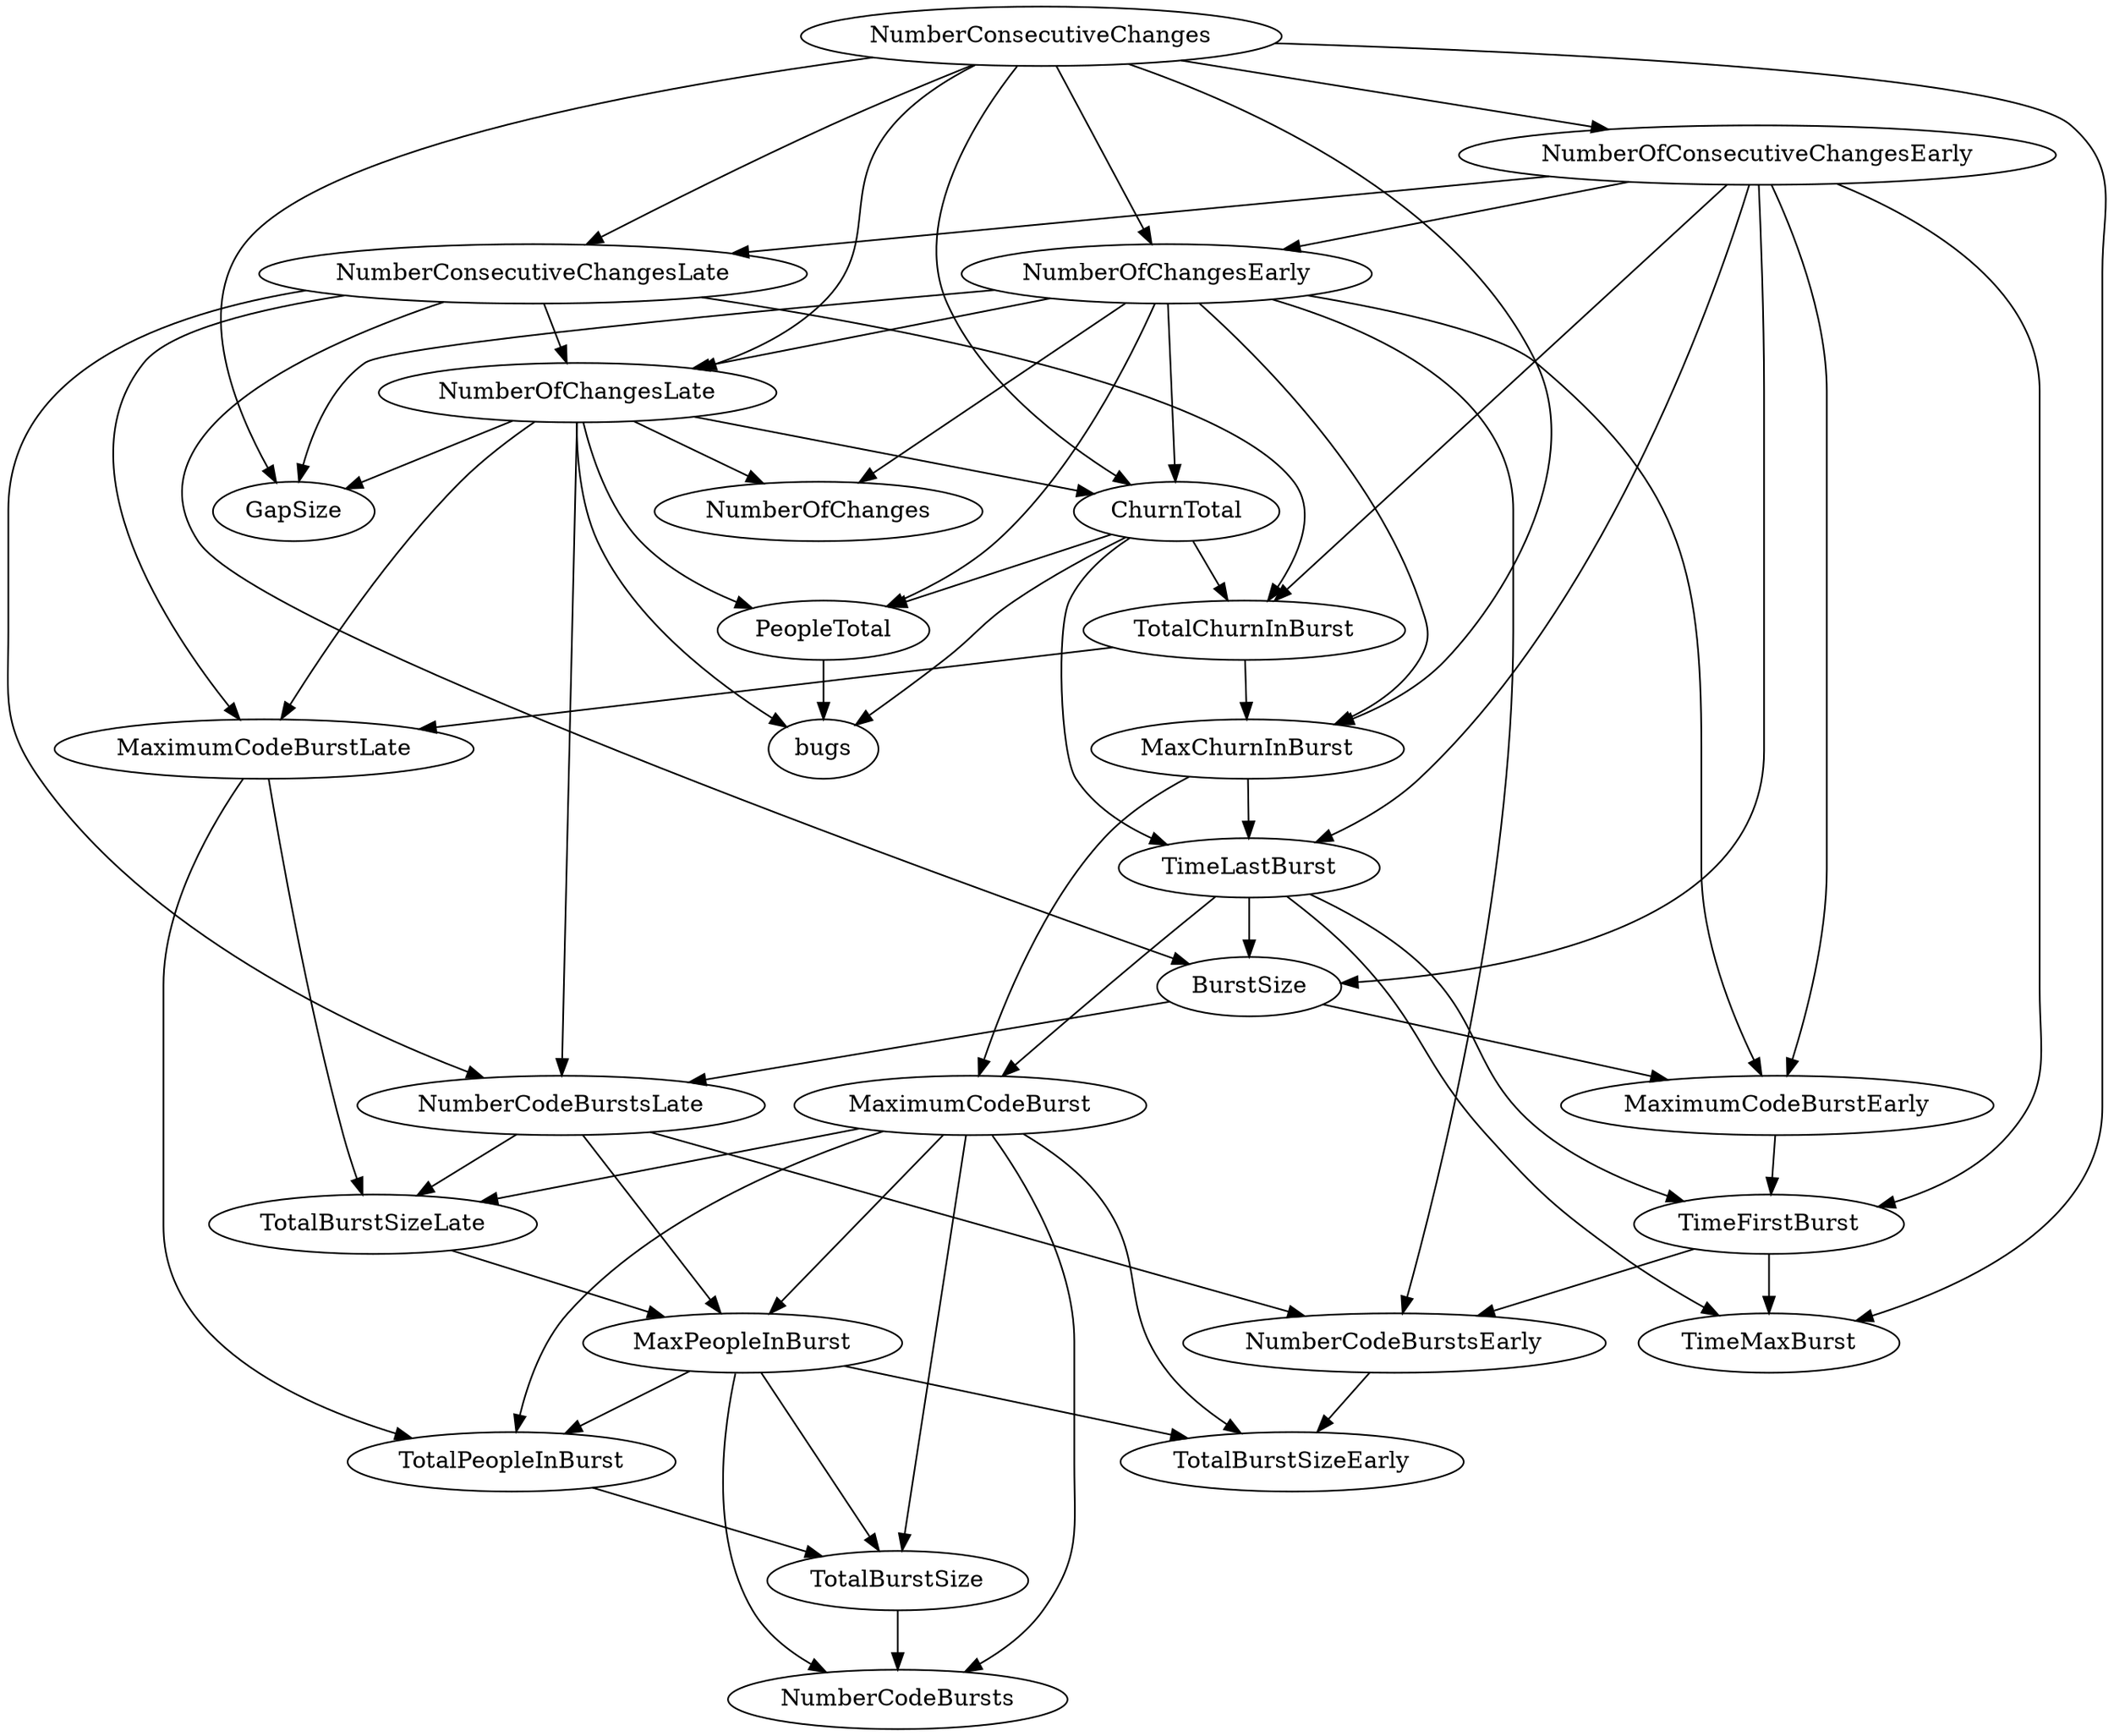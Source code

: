 digraph {
   TotalPeopleInBurst;
   MaximumCodeBurstLate;
   NumberOfChanges;
   MaxPeopleInBurst;
   TotalBurstSizeLate;
   NumberCodeBurstsLate;
   NumberOfChangesLate;
   NumberOfChangesEarly;
   MaxChurnInBurst;
   MaximumCodeBurstEarly;
   NumberCodeBurstsEarly;
   TimeFirstBurst;
   TotalChurnInBurst;
   ChurnTotal;
   MaximumCodeBurst;
   NumberOfConsecutiveChangesEarly;
   NumberConsecutiveChangesLate;
   TotalBurstSizeEarly;
   TotalBurstSize;
   TimeMaxBurst;
   NumberConsecutiveChanges;
   TimeLastBurst;
   NumberCodeBursts;
   PeopleTotal;
   bugs;
   GapSize;
   BurstSize;
   TotalPeopleInBurst -> TotalBurstSize;
   MaximumCodeBurstLate -> TotalPeopleInBurst;
   MaximumCodeBurstLate -> TotalBurstSizeLate;
   MaxPeopleInBurst -> TotalPeopleInBurst;
   MaxPeopleInBurst -> TotalBurstSizeEarly;
   MaxPeopleInBurst -> TotalBurstSize;
   MaxPeopleInBurst -> NumberCodeBursts;
   TotalBurstSizeLate -> MaxPeopleInBurst;
   NumberCodeBurstsLate -> MaxPeopleInBurst;
   NumberCodeBurstsLate -> TotalBurstSizeLate;
   NumberCodeBurstsLate -> NumberCodeBurstsEarly;
   NumberOfChangesLate -> MaximumCodeBurstLate;
   NumberOfChangesLate -> NumberOfChanges;
   NumberOfChangesLate -> NumberCodeBurstsLate;
   NumberOfChangesLate -> ChurnTotal;
   NumberOfChangesLate -> PeopleTotal;
   NumberOfChangesLate -> bugs;
   NumberOfChangesLate -> GapSize;
   NumberOfChangesEarly -> NumberOfChanges;
   NumberOfChangesEarly -> NumberOfChangesLate;
   NumberOfChangesEarly -> MaxChurnInBurst;
   NumberOfChangesEarly -> MaximumCodeBurstEarly;
   NumberOfChangesEarly -> NumberCodeBurstsEarly;
   NumberOfChangesEarly -> ChurnTotal;
   NumberOfChangesEarly -> PeopleTotal;
   NumberOfChangesEarly -> GapSize;
   MaxChurnInBurst -> MaximumCodeBurst;
   MaxChurnInBurst -> TimeLastBurst;
   MaximumCodeBurstEarly -> TimeFirstBurst;
   NumberCodeBurstsEarly -> TotalBurstSizeEarly;
   TimeFirstBurst -> NumberCodeBurstsEarly;
   TimeFirstBurst -> TimeMaxBurst;
   TotalChurnInBurst -> MaximumCodeBurstLate;
   TotalChurnInBurst -> MaxChurnInBurst;
   ChurnTotal -> TotalChurnInBurst;
   ChurnTotal -> TimeLastBurst;
   ChurnTotal -> PeopleTotal;
   ChurnTotal -> bugs;
   MaximumCodeBurst -> TotalPeopleInBurst;
   MaximumCodeBurst -> MaxPeopleInBurst;
   MaximumCodeBurst -> TotalBurstSizeLate;
   MaximumCodeBurst -> TotalBurstSizeEarly;
   MaximumCodeBurst -> TotalBurstSize;
   MaximumCodeBurst -> NumberCodeBursts;
   NumberOfConsecutiveChangesEarly -> NumberOfChangesEarly;
   NumberOfConsecutiveChangesEarly -> MaximumCodeBurstEarly;
   NumberOfConsecutiveChangesEarly -> TimeFirstBurst;
   NumberOfConsecutiveChangesEarly -> TotalChurnInBurst;
   NumberOfConsecutiveChangesEarly -> NumberConsecutiveChangesLate;
   NumberOfConsecutiveChangesEarly -> TimeLastBurst;
   NumberOfConsecutiveChangesEarly -> BurstSize;
   NumberConsecutiveChangesLate -> MaximumCodeBurstLate;
   NumberConsecutiveChangesLate -> NumberCodeBurstsLate;
   NumberConsecutiveChangesLate -> NumberOfChangesLate;
   NumberConsecutiveChangesLate -> TotalChurnInBurst;
   NumberConsecutiveChangesLate -> BurstSize;
   TotalBurstSize -> NumberCodeBursts;
   NumberConsecutiveChanges -> NumberOfChangesLate;
   NumberConsecutiveChanges -> NumberOfChangesEarly;
   NumberConsecutiveChanges -> MaxChurnInBurst;
   NumberConsecutiveChanges -> ChurnTotal;
   NumberConsecutiveChanges -> NumberOfConsecutiveChangesEarly;
   NumberConsecutiveChanges -> NumberConsecutiveChangesLate;
   NumberConsecutiveChanges -> TimeMaxBurst;
   NumberConsecutiveChanges -> GapSize;
   TimeLastBurst -> TimeFirstBurst;
   TimeLastBurst -> MaximumCodeBurst;
   TimeLastBurst -> TimeMaxBurst;
   TimeLastBurst -> BurstSize;
   PeopleTotal -> bugs;
   BurstSize -> NumberCodeBurstsLate;
   BurstSize -> MaximumCodeBurstEarly;
}
